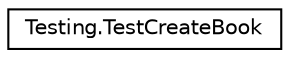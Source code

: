 digraph "Representación gráfica de la clase"
{
 // LATEX_PDF_SIZE
  edge [fontname="Helvetica",fontsize="10",labelfontname="Helvetica",labelfontsize="10"];
  node [fontname="Helvetica",fontsize="10",shape=record];
  rankdir="LR";
  Node0 [label="Testing.TestCreateBook",height=0.2,width=0.4,color="black", fillcolor="white", style="filled",URL="$class_testing_1_1_test_create_book.html",tooltip=" "];
}
